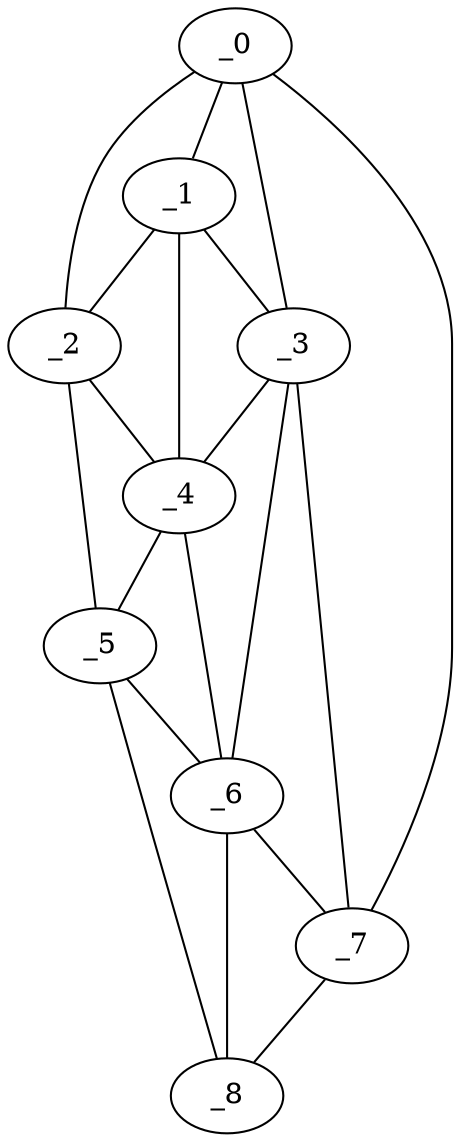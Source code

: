 graph "obj82__315.gxl" {
	_0	 [x=61,
		y=9];
	_1	 [x=63,
		y=17];
	_0 -- _1	 [valence=2];
	_2	 [x=69,
		y=50];
	_0 -- _2	 [valence=1];
	_3	 [x=80,
		y=25];
	_0 -- _3	 [valence=2];
	_7	 [x=100,
		y=21];
	_0 -- _7	 [valence=1];
	_1 -- _2	 [valence=2];
	_1 -- _3	 [valence=2];
	_4	 [x=82,
		y=35];
	_1 -- _4	 [valence=2];
	_2 -- _4	 [valence=2];
	_5	 [x=92,
		y=38];
	_2 -- _5	 [valence=1];
	_3 -- _4	 [valence=1];
	_6	 [x=95,
		y=29];
	_3 -- _6	 [valence=2];
	_3 -- _7	 [valence=2];
	_4 -- _5	 [valence=2];
	_4 -- _6	 [valence=2];
	_5 -- _6	 [valence=1];
	_8	 [x=104,
		y=27];
	_5 -- _8	 [valence=1];
	_6 -- _7	 [valence=2];
	_6 -- _8	 [valence=2];
	_7 -- _8	 [valence=1];
}
